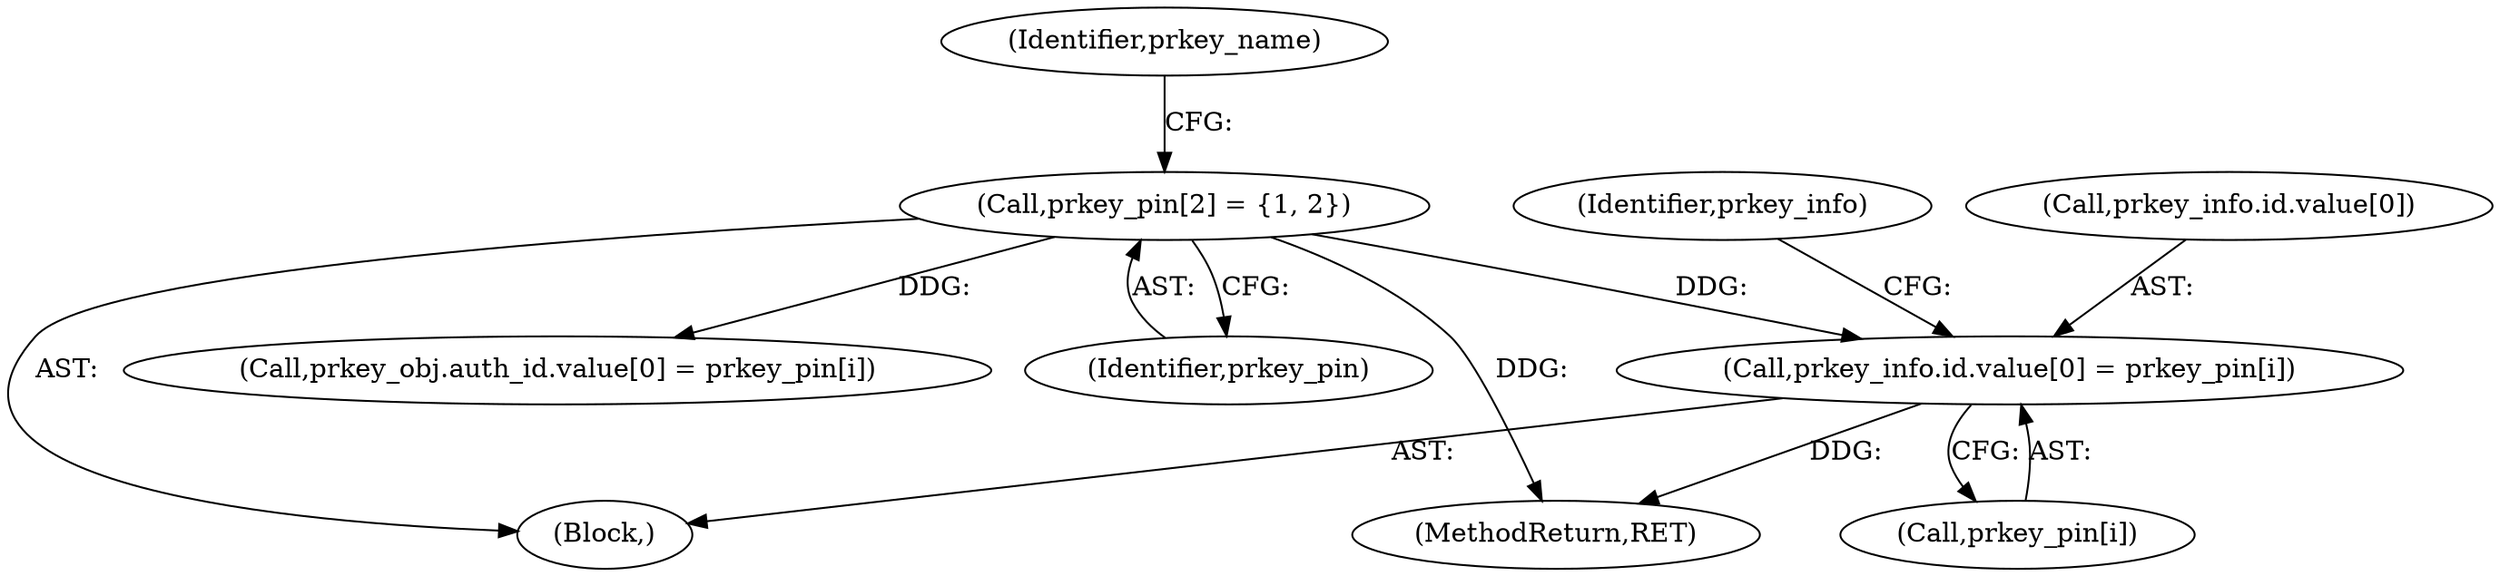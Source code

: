digraph "0_OpenSC_360e95d45ac4123255a4c796db96337f332160ad#diff-d643a0fa169471dbf2912f4866dc49c5_4@array" {
"1000702" [label="(Call,prkey_info.id.value[0] = prkey_pin[i])"];
"1000676" [label="(Call,prkey_pin[2] = {1, 2})"];
"1000710" [label="(Call,prkey_pin[i])"];
"1000784" [label="(Call,prkey_obj.auth_id.value[0] = prkey_pin[i])"];
"1000676" [label="(Call,prkey_pin[2] = {1, 2})"];
"1000703" [label="(Call,prkey_info.id.value[0])"];
"1000702" [label="(Call,prkey_info.id.value[0] = prkey_pin[i])"];
"1000715" [label="(Identifier,prkey_info)"];
"1000674" [label="(Block,)"];
"1000680" [label="(Identifier,prkey_name)"];
"1000677" [label="(Identifier,prkey_pin)"];
"1000834" [label="(MethodReturn,RET)"];
"1000702" -> "1000674"  [label="AST: "];
"1000702" -> "1000710"  [label="CFG: "];
"1000703" -> "1000702"  [label="AST: "];
"1000710" -> "1000702"  [label="AST: "];
"1000715" -> "1000702"  [label="CFG: "];
"1000702" -> "1000834"  [label="DDG: "];
"1000676" -> "1000702"  [label="DDG: "];
"1000676" -> "1000674"  [label="AST: "];
"1000676" -> "1000677"  [label="CFG: "];
"1000677" -> "1000676"  [label="AST: "];
"1000680" -> "1000676"  [label="CFG: "];
"1000676" -> "1000834"  [label="DDG: "];
"1000676" -> "1000784"  [label="DDG: "];
}

